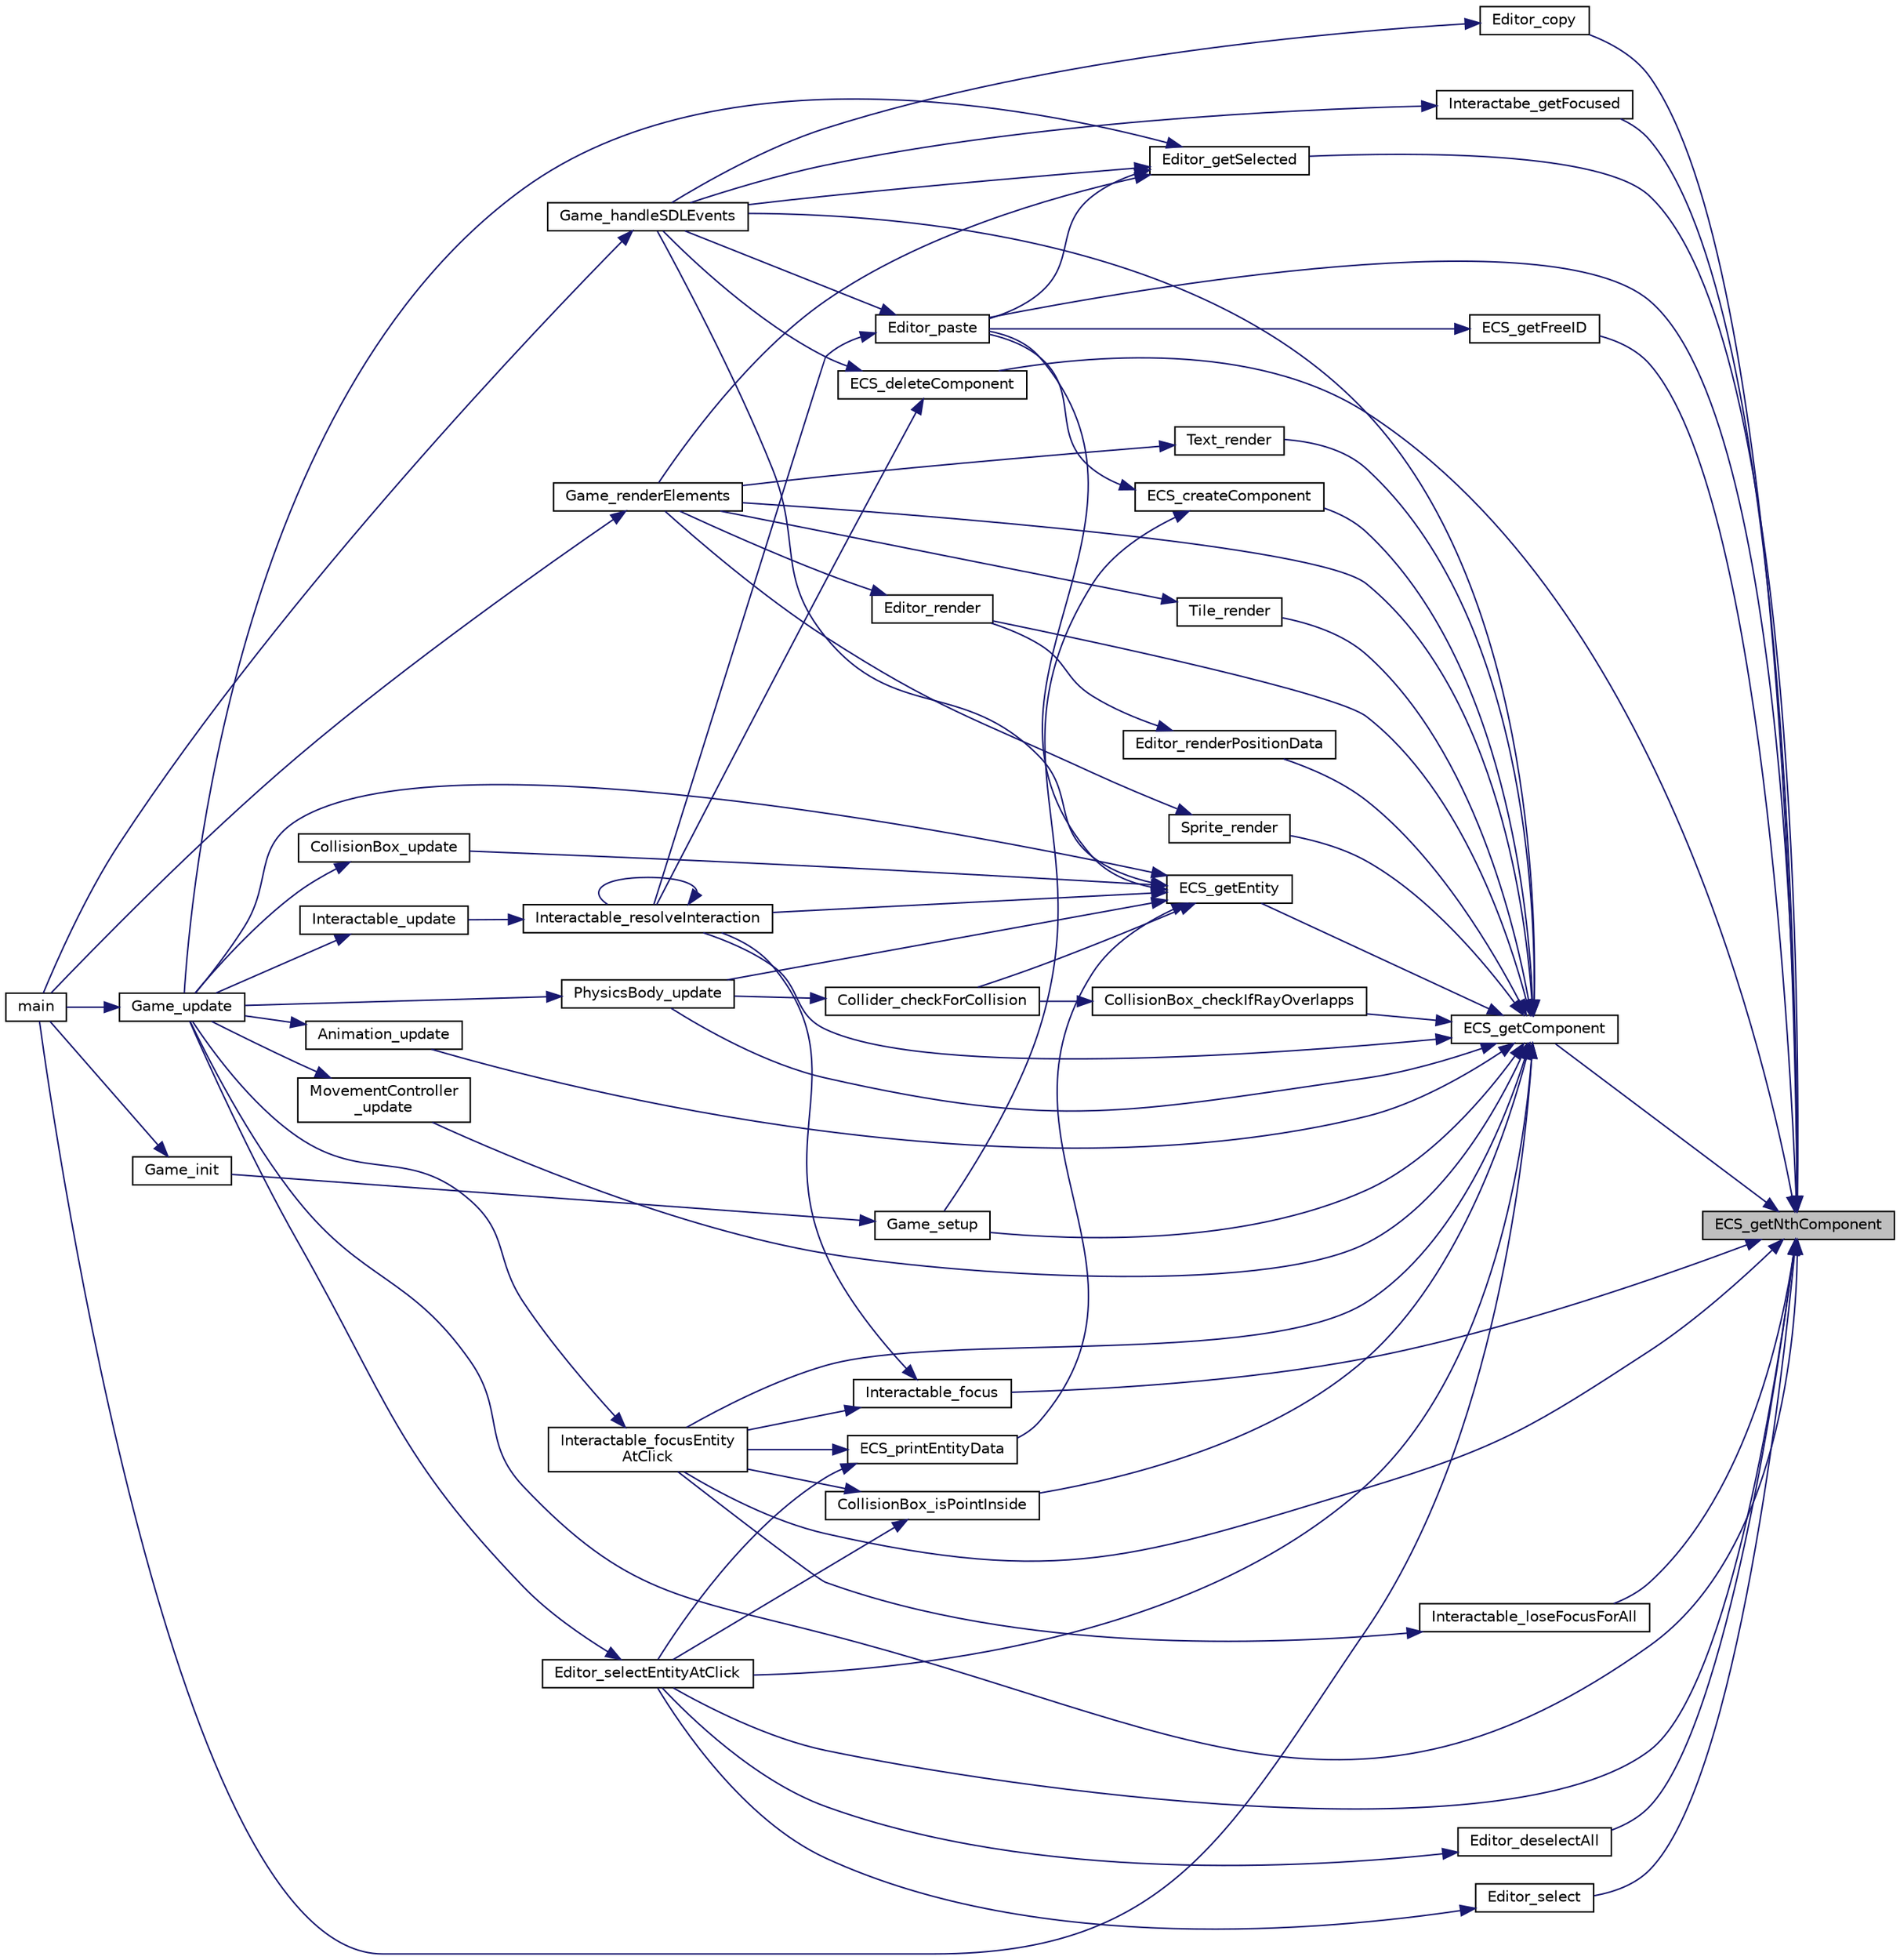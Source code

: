 digraph "ECS_getNthComponent"
{
 // LATEX_PDF_SIZE
  edge [fontname="Helvetica",fontsize="10",labelfontname="Helvetica",labelfontsize="10"];
  node [fontname="Helvetica",fontsize="10",shape=record];
  rankdir="RL";
  Node1 [label="ECS_getNthComponent",height=0.2,width=0.4,color="black", fillcolor="grey75", style="filled", fontcolor="black",tooltip=" "];
  Node1 -> Node2 [dir="back",color="midnightblue",fontsize="10",style="solid",fontname="Helvetica"];
  Node2 [label="ECS_deleteComponent",height=0.2,width=0.4,color="black", fillcolor="white", style="filled",URL="$_e_c_s_8c.html#a38a6c171b970fed9827c6240571685c4",tooltip=" "];
  Node2 -> Node3 [dir="back",color="midnightblue",fontsize="10",style="solid",fontname="Helvetica"];
  Node3 [label="Game_handleSDLEvents",height=0.2,width=0.4,color="black", fillcolor="white", style="filled",URL="$_game_8c.html#a9911473d14630a4538712be4c4ae08ef",tooltip=" "];
  Node3 -> Node4 [dir="back",color="midnightblue",fontsize="10",style="solid",fontname="Helvetica"];
  Node4 [label="main",height=0.2,width=0.4,color="black", fillcolor="white", style="filled",URL="$main_8c.html#a840291bc02cba5474a4cb46a9b9566fe",tooltip=" "];
  Node2 -> Node5 [dir="back",color="midnightblue",fontsize="10",style="solid",fontname="Helvetica"];
  Node5 [label="Interactable_resolveInteraction",height=0.2,width=0.4,color="black", fillcolor="white", style="filled",URL="$_interactable_systems_8c.html#acb7bc993c906da3377e35ff6eb3ca1d9",tooltip=" "];
  Node5 -> Node5 [dir="back",color="midnightblue",fontsize="10",style="solid",fontname="Helvetica"];
  Node5 -> Node6 [dir="back",color="midnightblue",fontsize="10",style="solid",fontname="Helvetica"];
  Node6 [label="Interactable_update",height=0.2,width=0.4,color="black", fillcolor="white", style="filled",URL="$_interactable_systems_8c.html#ab7e982b57adb8ff955d90d40e890dfaf",tooltip=" "];
  Node6 -> Node7 [dir="back",color="midnightblue",fontsize="10",style="solid",fontname="Helvetica"];
  Node7 [label="Game_update",height=0.2,width=0.4,color="black", fillcolor="white", style="filled",URL="$_game_8c.html#a1fdb232da8445ef611c99a0baff40778",tooltip=" "];
  Node7 -> Node4 [dir="back",color="midnightblue",fontsize="10",style="solid",fontname="Helvetica"];
  Node1 -> Node8 [dir="back",color="midnightblue",fontsize="10",style="solid",fontname="Helvetica"];
  Node8 [label="ECS_getComponent",height=0.2,width=0.4,color="black", fillcolor="white", style="filled",URL="$_e_c_s_8c.html#aed416a426c4e471a5203374cf03ea86f",tooltip=" "];
  Node8 -> Node9 [dir="back",color="midnightblue",fontsize="10",style="solid",fontname="Helvetica"];
  Node9 [label="Animation_update",height=0.2,width=0.4,color="black", fillcolor="white", style="filled",URL="$_animation_systems_8c.html#afe1d29555e6729ef7382adc05449e9f5",tooltip=" "];
  Node9 -> Node7 [dir="back",color="midnightblue",fontsize="10",style="solid",fontname="Helvetica"];
  Node8 -> Node10 [dir="back",color="midnightblue",fontsize="10",style="solid",fontname="Helvetica"];
  Node10 [label="CollisionBox_checkIfRayOverlapps",height=0.2,width=0.4,color="black", fillcolor="white", style="filled",URL="$_collision_box_systems_8c.html#a7df0444e4d49678e516b8e8b8c8c2884",tooltip=" "];
  Node10 -> Node11 [dir="back",color="midnightblue",fontsize="10",style="solid",fontname="Helvetica"];
  Node11 [label="Collider_checkForCollision",height=0.2,width=0.4,color="black", fillcolor="white", style="filled",URL="$_collider_systems_8c.html#a42ae79c25d1be4033888091c9f415ddb",tooltip=" "];
  Node11 -> Node12 [dir="back",color="midnightblue",fontsize="10",style="solid",fontname="Helvetica"];
  Node12 [label="PhysicsBody_update",height=0.2,width=0.4,color="black", fillcolor="white", style="filled",URL="$_physics_body_systems_8c.html#a9c1b8a179631ae38cf3b6ab4265fb44e",tooltip=" "];
  Node12 -> Node7 [dir="back",color="midnightblue",fontsize="10",style="solid",fontname="Helvetica"];
  Node8 -> Node13 [dir="back",color="midnightblue",fontsize="10",style="solid",fontname="Helvetica"];
  Node13 [label="CollisionBox_isPointInside",height=0.2,width=0.4,color="black", fillcolor="white", style="filled",URL="$_collision_box_systems_8c.html#aaa64d01005e915c93f76dfaffa29db45",tooltip=" "];
  Node13 -> Node14 [dir="back",color="midnightblue",fontsize="10",style="solid",fontname="Helvetica"];
  Node14 [label="Editor_selectEntityAtClick",height=0.2,width=0.4,color="black", fillcolor="white", style="filled",URL="$_editor_systems_8c.html#a0be42ead2aee7a61cbff0bedd5db3a78",tooltip=" "];
  Node14 -> Node7 [dir="back",color="midnightblue",fontsize="10",style="solid",fontname="Helvetica"];
  Node13 -> Node15 [dir="back",color="midnightblue",fontsize="10",style="solid",fontname="Helvetica"];
  Node15 [label="Interactable_focusEntity\lAtClick",height=0.2,width=0.4,color="black", fillcolor="white", style="filled",URL="$_interactable_systems_8c.html#ae85fd338eff1e8618710640569df7b4b",tooltip=" "];
  Node15 -> Node7 [dir="back",color="midnightblue",fontsize="10",style="solid",fontname="Helvetica"];
  Node8 -> Node16 [dir="back",color="midnightblue",fontsize="10",style="solid",fontname="Helvetica"];
  Node16 [label="ECS_createComponent",height=0.2,width=0.4,color="black", fillcolor="white", style="filled",URL="$_e_c_s_8c.html#a26b1c807141d22e5ca3e407fda22a9ea",tooltip=" "];
  Node16 -> Node17 [dir="back",color="midnightblue",fontsize="10",style="solid",fontname="Helvetica"];
  Node17 [label="Editor_paste",height=0.2,width=0.4,color="black", fillcolor="white", style="filled",URL="$_editor_systems_8c.html#aff3eddf012fafe777631e26bee40eabf",tooltip=" "];
  Node17 -> Node3 [dir="back",color="midnightblue",fontsize="10",style="solid",fontname="Helvetica"];
  Node17 -> Node5 [dir="back",color="midnightblue",fontsize="10",style="solid",fontname="Helvetica"];
  Node16 -> Node18 [dir="back",color="midnightblue",fontsize="10",style="solid",fontname="Helvetica"];
  Node18 [label="Game_setup",height=0.2,width=0.4,color="black", fillcolor="white", style="filled",URL="$_game_8c.html#a1476ad33e261f4f7e0aa253115eb4421",tooltip=" "];
  Node18 -> Node19 [dir="back",color="midnightblue",fontsize="10",style="solid",fontname="Helvetica"];
  Node19 [label="Game_init",height=0.2,width=0.4,color="black", fillcolor="white", style="filled",URL="$_game_8c.html#a1851b2ffb57454b79bbf468793fa1ddb",tooltip=" "];
  Node19 -> Node4 [dir="back",color="midnightblue",fontsize="10",style="solid",fontname="Helvetica"];
  Node8 -> Node20 [dir="back",color="midnightblue",fontsize="10",style="solid",fontname="Helvetica"];
  Node20 [label="ECS_getEntity",height=0.2,width=0.4,color="black", fillcolor="white", style="filled",URL="$_e_c_s_8c.html#a9c56e4a452bdea39ebee813646ecee83",tooltip=" "];
  Node20 -> Node11 [dir="back",color="midnightblue",fontsize="10",style="solid",fontname="Helvetica"];
  Node20 -> Node21 [dir="back",color="midnightblue",fontsize="10",style="solid",fontname="Helvetica"];
  Node21 [label="CollisionBox_update",height=0.2,width=0.4,color="black", fillcolor="white", style="filled",URL="$_collision_box_systems_8c.html#a8b6cf8bdbbfc2e06b3f5d971de4141d4",tooltip=" "];
  Node21 -> Node7 [dir="back",color="midnightblue",fontsize="10",style="solid",fontname="Helvetica"];
  Node20 -> Node22 [dir="back",color="midnightblue",fontsize="10",style="solid",fontname="Helvetica"];
  Node22 [label="ECS_printEntityData",height=0.2,width=0.4,color="black", fillcolor="white", style="filled",URL="$_e_c_s_8c.html#ab7771cd068d13fb1560388b4114a6343",tooltip=" "];
  Node22 -> Node14 [dir="back",color="midnightblue",fontsize="10",style="solid",fontname="Helvetica"];
  Node22 -> Node15 [dir="back",color="midnightblue",fontsize="10",style="solid",fontname="Helvetica"];
  Node20 -> Node17 [dir="back",color="midnightblue",fontsize="10",style="solid",fontname="Helvetica"];
  Node20 -> Node3 [dir="back",color="midnightblue",fontsize="10",style="solid",fontname="Helvetica"];
  Node20 -> Node7 [dir="back",color="midnightblue",fontsize="10",style="solid",fontname="Helvetica"];
  Node20 -> Node5 [dir="back",color="midnightblue",fontsize="10",style="solid",fontname="Helvetica"];
  Node20 -> Node12 [dir="back",color="midnightblue",fontsize="10",style="solid",fontname="Helvetica"];
  Node8 -> Node23 [dir="back",color="midnightblue",fontsize="10",style="solid",fontname="Helvetica"];
  Node23 [label="Editor_render",height=0.2,width=0.4,color="black", fillcolor="white", style="filled",URL="$_editor_systems_8c.html#a7bfec97c1f55f8265a882d023cbd4a01",tooltip=" "];
  Node23 -> Node24 [dir="back",color="midnightblue",fontsize="10",style="solid",fontname="Helvetica"];
  Node24 [label="Game_renderElements",height=0.2,width=0.4,color="black", fillcolor="white", style="filled",URL="$_game_8c.html#ad46903a3036d0f002b4289b39410fa0a",tooltip=" "];
  Node24 -> Node4 [dir="back",color="midnightblue",fontsize="10",style="solid",fontname="Helvetica"];
  Node8 -> Node25 [dir="back",color="midnightblue",fontsize="10",style="solid",fontname="Helvetica"];
  Node25 [label="Editor_renderPositionData",height=0.2,width=0.4,color="black", fillcolor="white", style="filled",URL="$_editor_systems_8c.html#ad08e7838f6b162c92832272682e8a159",tooltip=" "];
  Node25 -> Node23 [dir="back",color="midnightblue",fontsize="10",style="solid",fontname="Helvetica"];
  Node8 -> Node14 [dir="back",color="midnightblue",fontsize="10",style="solid",fontname="Helvetica"];
  Node8 -> Node3 [dir="back",color="midnightblue",fontsize="10",style="solid",fontname="Helvetica"];
  Node8 -> Node24 [dir="back",color="midnightblue",fontsize="10",style="solid",fontname="Helvetica"];
  Node8 -> Node18 [dir="back",color="midnightblue",fontsize="10",style="solid",fontname="Helvetica"];
  Node8 -> Node15 [dir="back",color="midnightblue",fontsize="10",style="solid",fontname="Helvetica"];
  Node8 -> Node5 [dir="back",color="midnightblue",fontsize="10",style="solid",fontname="Helvetica"];
  Node8 -> Node4 [dir="back",color="midnightblue",fontsize="10",style="solid",fontname="Helvetica"];
  Node8 -> Node26 [dir="back",color="midnightblue",fontsize="10",style="solid",fontname="Helvetica"];
  Node26 [label="MovementController\l_update",height=0.2,width=0.4,color="black", fillcolor="white", style="filled",URL="$_movement_controller_systems_8c.html#a5ea77c1e2af2da813df457d78093e35a",tooltip=" "];
  Node26 -> Node7 [dir="back",color="midnightblue",fontsize="10",style="solid",fontname="Helvetica"];
  Node8 -> Node12 [dir="back",color="midnightblue",fontsize="10",style="solid",fontname="Helvetica"];
  Node8 -> Node27 [dir="back",color="midnightblue",fontsize="10",style="solid",fontname="Helvetica"];
  Node27 [label="Sprite_render",height=0.2,width=0.4,color="black", fillcolor="white", style="filled",URL="$_sprite_systems_8c.html#a7cd5ea58f13ffe26b561c7363c95468f",tooltip=" "];
  Node27 -> Node24 [dir="back",color="midnightblue",fontsize="10",style="solid",fontname="Helvetica"];
  Node8 -> Node28 [dir="back",color="midnightblue",fontsize="10",style="solid",fontname="Helvetica"];
  Node28 [label="Text_render",height=0.2,width=0.4,color="black", fillcolor="white", style="filled",URL="$_text_systems_8c.html#aa5104e8dce4af5629f333e88f1abdcf5",tooltip=" "];
  Node28 -> Node24 [dir="back",color="midnightblue",fontsize="10",style="solid",fontname="Helvetica"];
  Node8 -> Node29 [dir="back",color="midnightblue",fontsize="10",style="solid",fontname="Helvetica"];
  Node29 [label="Tile_render",height=0.2,width=0.4,color="black", fillcolor="white", style="filled",URL="$_tile_systems_8c.html#ae9c1fd008c218c79accea06526890d50",tooltip=" "];
  Node29 -> Node24 [dir="back",color="midnightblue",fontsize="10",style="solid",fontname="Helvetica"];
  Node1 -> Node30 [dir="back",color="midnightblue",fontsize="10",style="solid",fontname="Helvetica"];
  Node30 [label="ECS_getFreeID",height=0.2,width=0.4,color="black", fillcolor="white", style="filled",URL="$_e_c_s_8c.html#a252835dd7eb060f5a586b7190d36aaea",tooltip=" "];
  Node30 -> Node17 [dir="back",color="midnightblue",fontsize="10",style="solid",fontname="Helvetica"];
  Node1 -> Node31 [dir="back",color="midnightblue",fontsize="10",style="solid",fontname="Helvetica"];
  Node31 [label="Editor_copy",height=0.2,width=0.4,color="black", fillcolor="white", style="filled",URL="$_editor_systems_8c.html#a9f949608a550d6d3ed3a528a9580bd18",tooltip=" "];
  Node31 -> Node3 [dir="back",color="midnightblue",fontsize="10",style="solid",fontname="Helvetica"];
  Node1 -> Node32 [dir="back",color="midnightblue",fontsize="10",style="solid",fontname="Helvetica"];
  Node32 [label="Editor_deselectAll",height=0.2,width=0.4,color="black", fillcolor="white", style="filled",URL="$_editor_systems_8c.html#a149e7c435f50f3a46ec8d1b59d949b74",tooltip=" "];
  Node32 -> Node14 [dir="back",color="midnightblue",fontsize="10",style="solid",fontname="Helvetica"];
  Node1 -> Node33 [dir="back",color="midnightblue",fontsize="10",style="solid",fontname="Helvetica"];
  Node33 [label="Editor_getSelected",height=0.2,width=0.4,color="black", fillcolor="white", style="filled",URL="$_editor_systems_8c.html#aff7a561b811a11cb63123e08d1200fd4",tooltip=" "];
  Node33 -> Node17 [dir="back",color="midnightblue",fontsize="10",style="solid",fontname="Helvetica"];
  Node33 -> Node3 [dir="back",color="midnightblue",fontsize="10",style="solid",fontname="Helvetica"];
  Node33 -> Node24 [dir="back",color="midnightblue",fontsize="10",style="solid",fontname="Helvetica"];
  Node33 -> Node7 [dir="back",color="midnightblue",fontsize="10",style="solid",fontname="Helvetica"];
  Node1 -> Node17 [dir="back",color="midnightblue",fontsize="10",style="solid",fontname="Helvetica"];
  Node1 -> Node34 [dir="back",color="midnightblue",fontsize="10",style="solid",fontname="Helvetica"];
  Node34 [label="Editor_select",height=0.2,width=0.4,color="black", fillcolor="white", style="filled",URL="$_editor_systems_8c.html#ab67232b13a49d2ea398831201e72f261",tooltip=" "];
  Node34 -> Node14 [dir="back",color="midnightblue",fontsize="10",style="solid",fontname="Helvetica"];
  Node1 -> Node14 [dir="back",color="midnightblue",fontsize="10",style="solid",fontname="Helvetica"];
  Node1 -> Node7 [dir="back",color="midnightblue",fontsize="10",style="solid",fontname="Helvetica"];
  Node1 -> Node35 [dir="back",color="midnightblue",fontsize="10",style="solid",fontname="Helvetica"];
  Node35 [label="Interactabe_getFocused",height=0.2,width=0.4,color="black", fillcolor="white", style="filled",URL="$_interactable_systems_8c.html#a51d94afd2b9c02c6b0af04fcafa1b564",tooltip=" "];
  Node35 -> Node3 [dir="back",color="midnightblue",fontsize="10",style="solid",fontname="Helvetica"];
  Node1 -> Node36 [dir="back",color="midnightblue",fontsize="10",style="solid",fontname="Helvetica"];
  Node36 [label="Interactable_focus",height=0.2,width=0.4,color="black", fillcolor="white", style="filled",URL="$_interactable_systems_8c.html#a14eff960cb901bd6e42815f83d9bc3da",tooltip=" "];
  Node36 -> Node15 [dir="back",color="midnightblue",fontsize="10",style="solid",fontname="Helvetica"];
  Node36 -> Node5 [dir="back",color="midnightblue",fontsize="10",style="solid",fontname="Helvetica"];
  Node1 -> Node15 [dir="back",color="midnightblue",fontsize="10",style="solid",fontname="Helvetica"];
  Node1 -> Node37 [dir="back",color="midnightblue",fontsize="10",style="solid",fontname="Helvetica"];
  Node37 [label="Interactable_loseFocusForAll",height=0.2,width=0.4,color="black", fillcolor="white", style="filled",URL="$_interactable_systems_8c.html#a43634ad62afa6fee220b0f91a17b5a8a",tooltip=" "];
  Node37 -> Node15 [dir="back",color="midnightblue",fontsize="10",style="solid",fontname="Helvetica"];
}
